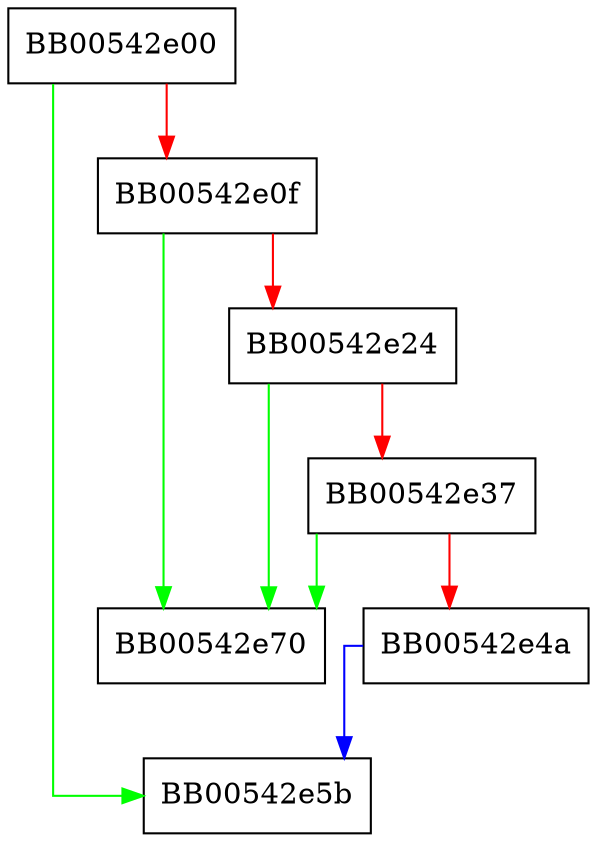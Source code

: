digraph BN_MONT_CTX_copy {
  node [shape="box"];
  graph [splines=ortho];
  BB00542e00 -> BB00542e5b [color="green"];
  BB00542e00 -> BB00542e0f [color="red"];
  BB00542e0f -> BB00542e70 [color="green"];
  BB00542e0f -> BB00542e24 [color="red"];
  BB00542e24 -> BB00542e70 [color="green"];
  BB00542e24 -> BB00542e37 [color="red"];
  BB00542e37 -> BB00542e70 [color="green"];
  BB00542e37 -> BB00542e4a [color="red"];
  BB00542e4a -> BB00542e5b [color="blue"];
}
